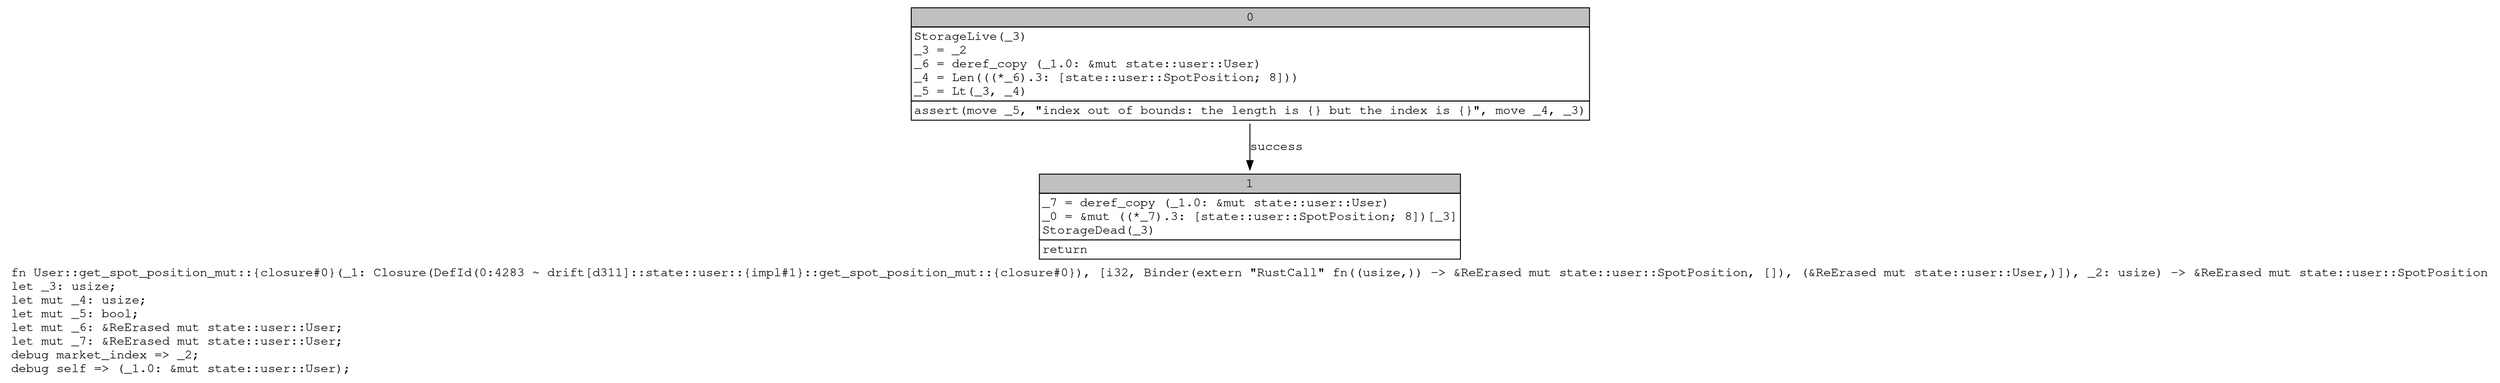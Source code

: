 digraph Mir_0_4283 {
    graph [fontname="Courier, monospace"];
    node [fontname="Courier, monospace"];
    edge [fontname="Courier, monospace"];
    label=<fn User::get_spot_position_mut::{closure#0}(_1: Closure(DefId(0:4283 ~ drift[d311]::state::user::{impl#1}::get_spot_position_mut::{closure#0}), [i32, Binder(extern &quot;RustCall&quot; fn((usize,)) -&gt; &amp;ReErased mut state::user::SpotPosition, []), (&amp;ReErased mut state::user::User,)]), _2: usize) -&gt; &amp;ReErased mut state::user::SpotPosition<br align="left"/>let _3: usize;<br align="left"/>let mut _4: usize;<br align="left"/>let mut _5: bool;<br align="left"/>let mut _6: &amp;ReErased mut state::user::User;<br align="left"/>let mut _7: &amp;ReErased mut state::user::User;<br align="left"/>debug market_index =&gt; _2;<br align="left"/>debug self =&gt; (_1.0: &amp;mut state::user::User);<br align="left"/>>;
    bb0__0_4283 [shape="none", label=<<table border="0" cellborder="1" cellspacing="0"><tr><td bgcolor="gray" align="center" colspan="1">0</td></tr><tr><td align="left" balign="left">StorageLive(_3)<br/>_3 = _2<br/>_6 = deref_copy (_1.0: &amp;mut state::user::User)<br/>_4 = Len(((*_6).3: [state::user::SpotPosition; 8]))<br/>_5 = Lt(_3, _4)<br/></td></tr><tr><td align="left">assert(move _5, &quot;index out of bounds: the length is {} but the index is {}&quot;, move _4, _3)</td></tr></table>>];
    bb1__0_4283 [shape="none", label=<<table border="0" cellborder="1" cellspacing="0"><tr><td bgcolor="gray" align="center" colspan="1">1</td></tr><tr><td align="left" balign="left">_7 = deref_copy (_1.0: &amp;mut state::user::User)<br/>_0 = &amp;mut ((*_7).3: [state::user::SpotPosition; 8])[_3]<br/>StorageDead(_3)<br/></td></tr><tr><td align="left">return</td></tr></table>>];
    bb0__0_4283 -> bb1__0_4283 [label="success"];
}
